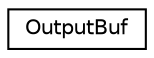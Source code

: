 digraph "Graphical Class Hierarchy"
{
 // LATEX_PDF_SIZE
  edge [fontname="Helvetica",fontsize="10",labelfontname="Helvetica",labelfontsize="10"];
  node [fontname="Helvetica",fontsize="10",shape=record];
  rankdir="LR";
  Node0 [label="OutputBuf",height=0.2,width=0.4,color="black", fillcolor="white", style="filled",URL="$struct_output_buf.html",tooltip=" "];
}
